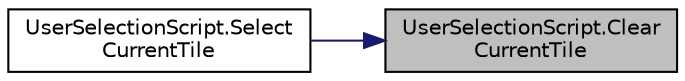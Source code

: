 digraph "UserSelectionScript.ClearCurrentTile"
{
 // LATEX_PDF_SIZE
  edge [fontname="Helvetica",fontsize="10",labelfontname="Helvetica",labelfontsize="10"];
  node [fontname="Helvetica",fontsize="10",shape=record];
  rankdir="RL";
  Node1 [label="UserSelectionScript.Clear\lCurrentTile",height=0.2,width=0.4,color="black", fillcolor="grey75", style="filled", fontcolor="black",tooltip="reset the effects on the current tile"];
  Node1 -> Node2 [dir="back",color="midnightblue",fontsize="10",style="solid",fontname="Helvetica"];
  Node2 [label="UserSelectionScript.Select\lCurrentTile",height=0.2,width=0.4,color="black", fillcolor="white", style="filled",URL="$class_user_selection_script.html#a79fe134329afe738c1e4fb0d66c99d69",tooltip="Setting the current tile clears the previous tile and set the effect for the new tile"];
}
